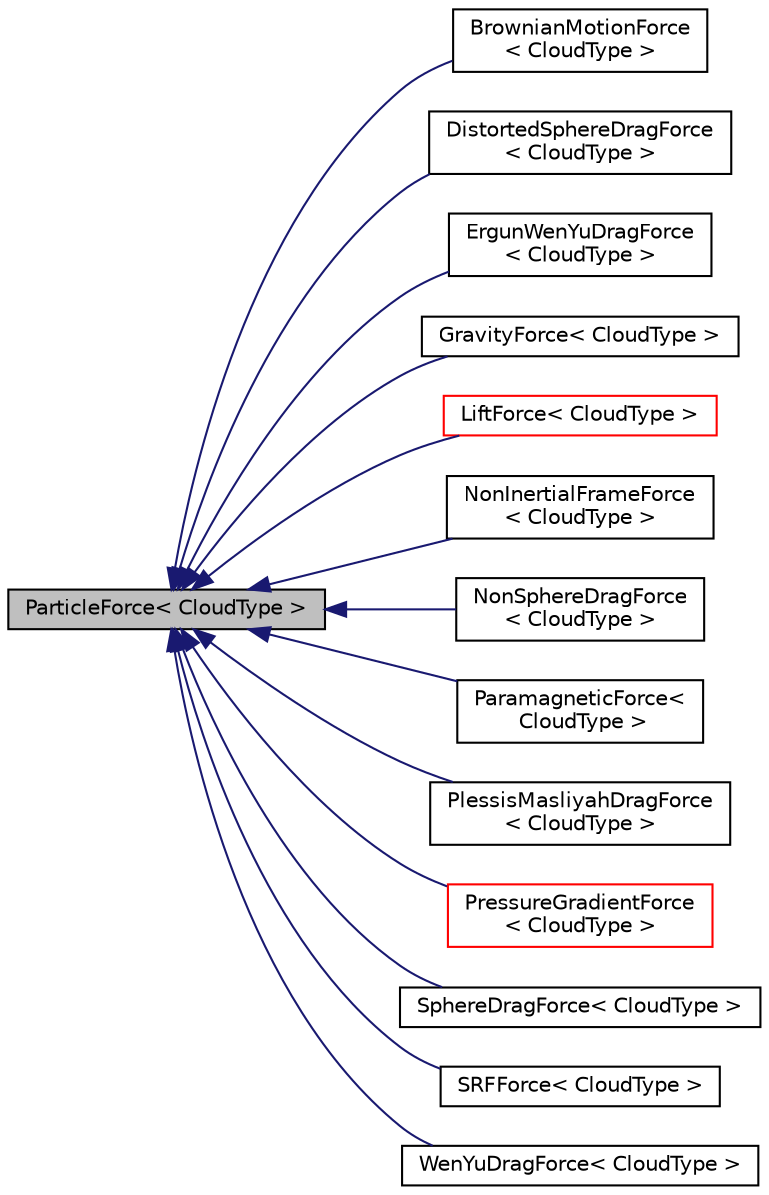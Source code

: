 digraph "ParticleForce&lt; CloudType &gt;"
{
  bgcolor="transparent";
  edge [fontname="Helvetica",fontsize="10",labelfontname="Helvetica",labelfontsize="10"];
  node [fontname="Helvetica",fontsize="10",shape=record];
  rankdir="LR";
  Node1 [label="ParticleForce\< CloudType \>",height=0.2,width=0.4,color="black", fillcolor="grey75", style="filled", fontcolor="black"];
  Node1 -> Node2 [dir="back",color="midnightblue",fontsize="10",style="solid",fontname="Helvetica"];
  Node2 [label="BrownianMotionForce\l\< CloudType \>",height=0.2,width=0.4,color="black",URL="$a00163.html",tooltip="Calculates particle Brownian motion force. "];
  Node1 -> Node3 [dir="back",color="midnightblue",fontsize="10",style="solid",fontname="Helvetica"];
  Node3 [label="DistortedSphereDragForce\l\< CloudType \>",height=0.2,width=0.4,color="black",URL="$a00557.html",tooltip="Drag model based on assumption of distorted spheres according to: "];
  Node1 -> Node4 [dir="back",color="midnightblue",fontsize="10",style="solid",fontname="Helvetica"];
  Node4 [label="ErgunWenYuDragForce\l\< CloudType \>",height=0.2,width=0.4,color="black",URL="$a00674.html",tooltip="Ergun-Wen-Yu drag model for solid spheres. "];
  Node1 -> Node5 [dir="back",color="midnightblue",fontsize="10",style="solid",fontname="Helvetica"];
  Node5 [label="GravityForce\< CloudType \>",height=0.2,width=0.4,color="black",URL="$a00946.html",tooltip="Calculates particle gravity force. "];
  Node1 -> Node6 [dir="back",color="midnightblue",fontsize="10",style="solid",fontname="Helvetica"];
  Node6 [label="LiftForce\< CloudType \>",height=0.2,width=0.4,color="red",URL="$a01313.html",tooltip="Base class for particle lift force models. "];
  Node1 -> Node7 [dir="back",color="midnightblue",fontsize="10",style="solid",fontname="Helvetica"];
  Node7 [label="NonInertialFrameForce\l\< CloudType \>",height=0.2,width=0.4,color="black",URL="$a01619.html",tooltip="Calculates particle non-inertial reference frame force. Variable names as from Landau and Lifshitz..."];
  Node1 -> Node8 [dir="back",color="midnightblue",fontsize="10",style="solid",fontname="Helvetica"];
  Node8 [label="NonSphereDragForce\l\< CloudType \>",height=0.2,width=0.4,color="black",URL="$a01623.html",tooltip="Drag model for non-spherical particles. "];
  Node1 -> Node9 [dir="back",color="midnightblue",fontsize="10",style="solid",fontname="Helvetica"];
  Node9 [label="ParamagneticForce\<\l CloudType \>",height=0.2,width=0.4,color="black",URL="$a01768.html",tooltip="Calculates particle paramagnetic (magnetic field) force. "];
  Node1 -> Node10 [dir="back",color="midnightblue",fontsize="10",style="solid",fontname="Helvetica"];
  Node10 [label="PlessisMasliyahDragForce\l\< CloudType \>",height=0.2,width=0.4,color="black",URL="$a01859.html",tooltip="PlessisMasliyahDragForce drag model for solid spheres. "];
  Node1 -> Node11 [dir="back",color="midnightblue",fontsize="10",style="solid",fontname="Helvetica"];
  Node11 [label="PressureGradientForce\l\< CloudType \>",height=0.2,width=0.4,color="red",URL="$a01955.html",tooltip="Calculates particle pressure gradient force. "];
  Node1 -> Node12 [dir="back",color="midnightblue",fontsize="10",style="solid",fontname="Helvetica"];
  Node12 [label="SphereDragForce\< CloudType \>",height=0.2,width=0.4,color="black",URL="$a02394.html",tooltip="Drag model based on assumption of solid spheres. "];
  Node1 -> Node13 [dir="back",color="midnightblue",fontsize="10",style="solid",fontname="Helvetica"];
  Node13 [label="SRFForce\< CloudType \>",height=0.2,width=0.4,color="black",URL="$a02411.html",tooltip="Calculates particle SRF reference frame force. "];
  Node1 -> Node14 [dir="back",color="midnightblue",fontsize="10",style="solid",fontname="Helvetica"];
  Node14 [label="WenYuDragForce\< CloudType \>",height=0.2,width=0.4,color="black",URL="$a02866.html",tooltip="Wen-Yu drag model for solid spheres. "];
}
